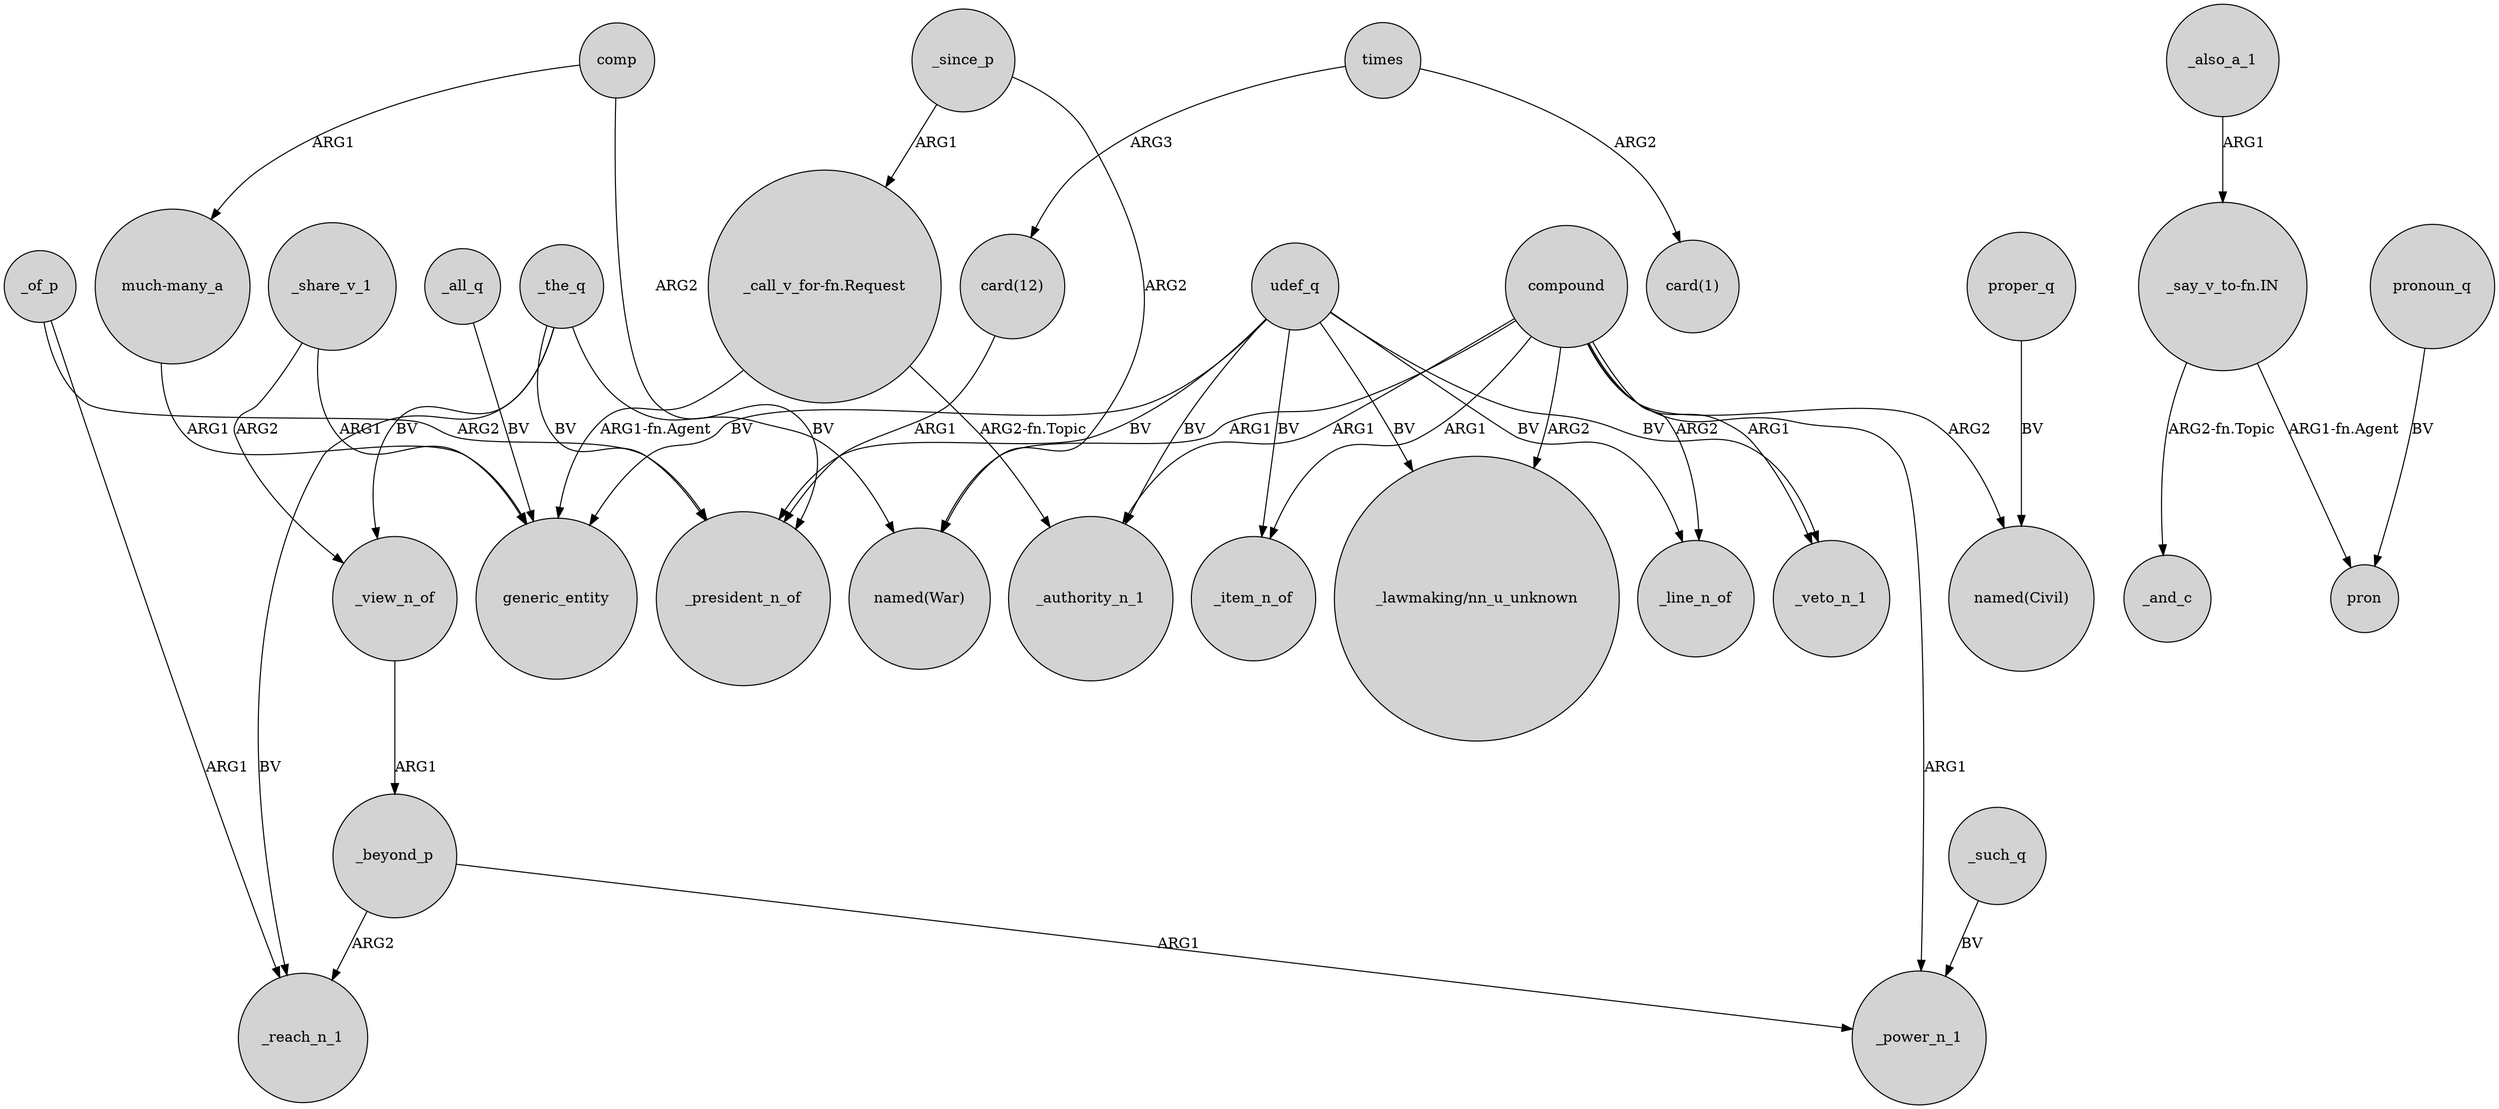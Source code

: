 digraph {
	node [shape=circle style=filled]
	"_call_v_for-fn.Request" -> generic_entity [label="ARG1-fn.Agent"]
	compound -> _line_n_of [label=ARG2]
	_since_p -> "named(War)" [label=ARG2]
	_also_a_1 -> "_say_v_to-fn.IN" [label=ARG1]
	udef_q -> generic_entity [label=BV]
	compound -> _authority_n_1 [label=ARG1]
	_beyond_p -> _reach_n_1 [label=ARG2]
	"much-many_a" -> generic_entity [label=ARG1]
	_such_q -> _power_n_1 [label=BV]
	_since_p -> "_call_v_for-fn.Request" [label=ARG1]
	_the_q -> _reach_n_1 [label=BV]
	_share_v_1 -> _view_n_of [label=ARG2]
	_of_p -> _president_n_of [label=ARG2]
	proper_q -> "named(Civil)" [label=BV]
	_view_n_of -> _beyond_p [label=ARG1]
	_of_p -> _reach_n_1 [label=ARG1]
	"card(12)" -> _president_n_of [label=ARG1]
	"_call_v_for-fn.Request" -> _authority_n_1 [label="ARG2-fn.Topic"]
	_beyond_p -> _power_n_1 [label=ARG1]
	_all_q -> generic_entity [label=BV]
	pronoun_q -> pron [label=BV]
	compound -> _item_n_of [label=ARG1]
	_the_q -> _view_n_of [label=BV]
	udef_q -> _item_n_of [label=BV]
	compound -> "_lawmaking/nn_u_unknown" [label=ARG2]
	udef_q -> _veto_n_1 [label=BV]
	comp -> "much-many_a" [label=ARG1]
	udef_q -> _authority_n_1 [label=BV]
	udef_q -> _president_n_of [label=BV]
	times -> "card(1)" [label=ARG2]
	compound -> "named(Civil)" [label=ARG2]
	udef_q -> _line_n_of [label=BV]
	compound -> _power_n_1 [label=ARG1]
	"_say_v_to-fn.IN" -> _and_c [label="ARG2-fn.Topic"]
	_the_q -> _president_n_of [label=BV]
	compound -> "named(War)" [label=ARG1]
	"_say_v_to-fn.IN" -> pron [label="ARG1-fn.Agent"]
	udef_q -> "_lawmaking/nn_u_unknown" [label=BV]
	comp -> _president_n_of [label=ARG2]
	_the_q -> "named(War)" [label=BV]
	compound -> _veto_n_1 [label=ARG1]
	times -> "card(12)" [label=ARG3]
	_share_v_1 -> generic_entity [label=ARG1]
}
